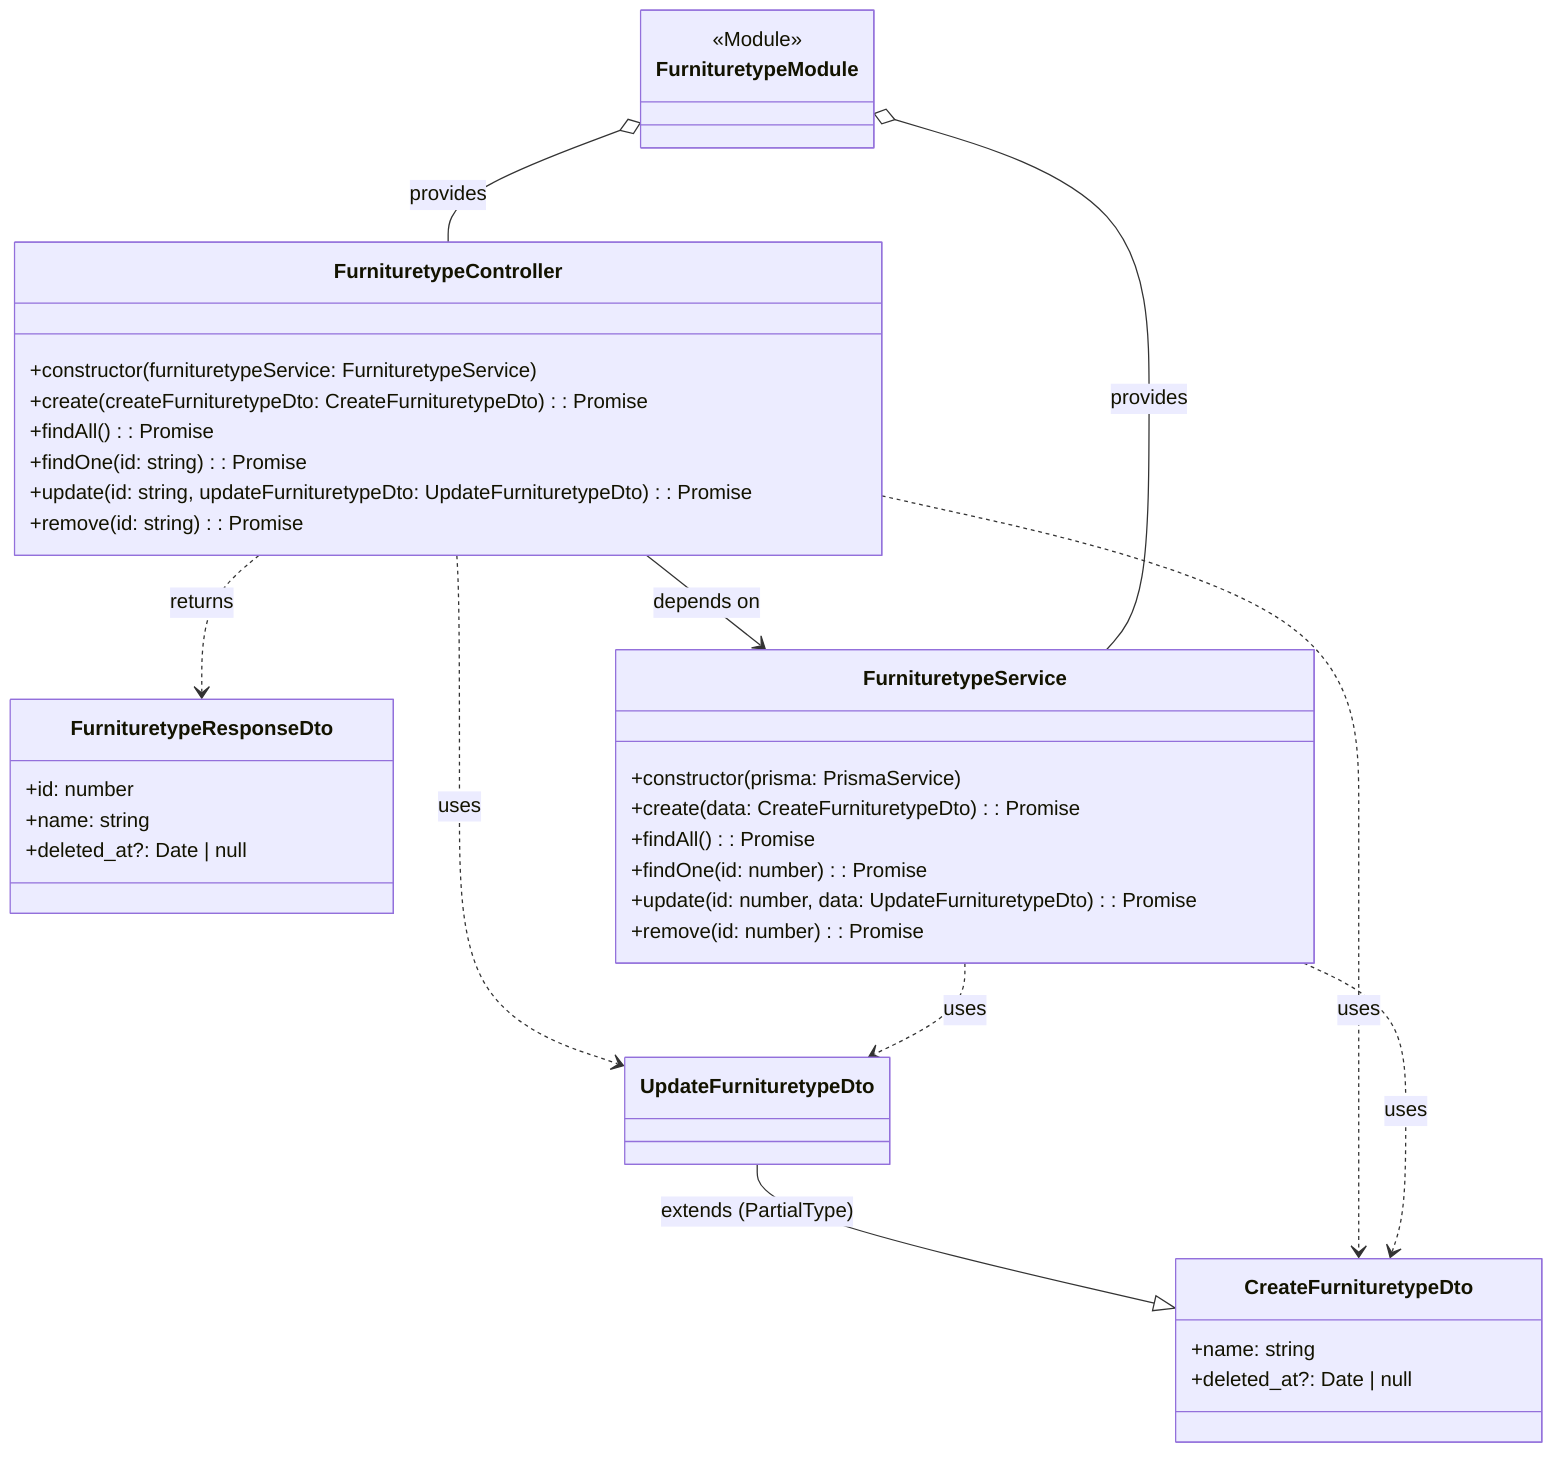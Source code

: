 %% src\furnituretype\furnituretype.diagram.mmd

classDiagram
    %% DTOs
    class CreateFurnituretypeDto {
        +name: string
        +deleted_at?: Date | null
    }
    class UpdateFurnituretypeDto
    UpdateFurnituretypeDto --|> CreateFurnituretypeDto : extends (PartialType)

    class FurnituretypeResponseDto {
        +id: number
        +name: string
        +deleted_at?: Date | null
    }

    %% Service
    class FurnituretypeService {
        +constructor(prisma: PrismaService)
        +create(data: CreateFurnituretypeDto): Promise<furnituretype>
        +findAll(): Promise<furnituretype[]>
        +findOne(id: number): Promise<furnituretype | null>
        +update(id: number, data: UpdateFurnituretypeDto): Promise<furnituretype>
        +remove(id: number): Promise<furnituretype>
    }

    %% Controller
    class FurnituretypeController {
        +constructor(furnituretypeService: FurnituretypeService)
        +create(createFurnituretypeDto: CreateFurnituretypeDto): Promise<Furnituretype>
        +findAll(): Promise<Furnituretype[]>
        +findOne(id: string): Promise<Furnituretype>
        +update(id: string, updateFurnituretypeDto: UpdateFurnituretypeDto): Promise<Furnituretype>
        +remove(id: string): Promise<Furnituretype>
    }

    %% Module
    class FurnituretypeModule {
        <<Module>>
    }

    %% Relationships
    FurnituretypeController --> FurnituretypeService : depends on
    FurnituretypeController ..> CreateFurnituretypeDto : uses
    FurnituretypeController ..> UpdateFurnituretypeDto : uses
    FurnituretypeController ..> FurnituretypeResponseDto : returns
    FurnituretypeService ..> CreateFurnituretypeDto : uses
    FurnituretypeService ..> UpdateFurnituretypeDto : uses
    FurnituretypeModule o-- FurnituretypeController : provides
    FurnituretypeModule o-- FurnituretypeService : provides